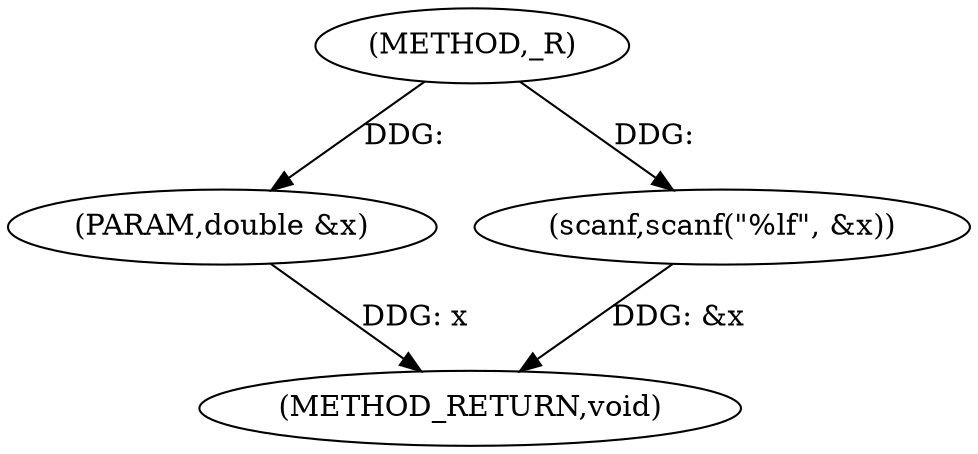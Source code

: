 digraph "_R" {  
"1000129" [label = "(METHOD,_R)" ]
"1000136" [label = "(METHOD_RETURN,void)" ]
"1000130" [label = "(PARAM,double &x)" ]
"1000132" [label = "(scanf,scanf(\"%lf\", &x))" ]
  "1000130" -> "1000136"  [ label = "DDG: x"] 
  "1000132" -> "1000136"  [ label = "DDG: &x"] 
  "1000129" -> "1000130"  [ label = "DDG: "] 
  "1000129" -> "1000132"  [ label = "DDG: "] 
}
